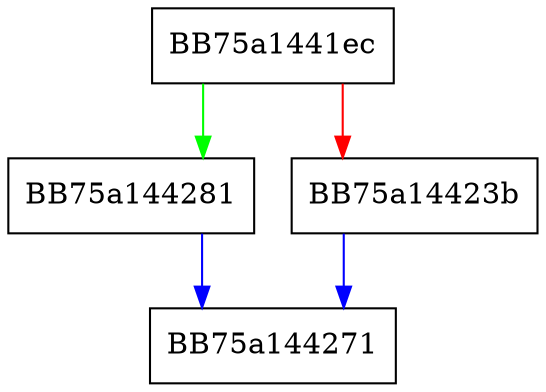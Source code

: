 digraph MpCaptureThreadTimes {
  node [shape="box"];
  graph [splines=ortho];
  BB75a1441ec -> BB75a144281 [color="green"];
  BB75a1441ec -> BB75a14423b [color="red"];
  BB75a14423b -> BB75a144271 [color="blue"];
  BB75a144281 -> BB75a144271 [color="blue"];
}